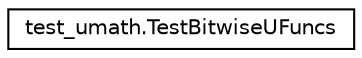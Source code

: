 digraph "Graphical Class Hierarchy"
{
 // LATEX_PDF_SIZE
  edge [fontname="Helvetica",fontsize="10",labelfontname="Helvetica",labelfontsize="10"];
  node [fontname="Helvetica",fontsize="10",shape=record];
  rankdir="LR";
  Node0 [label="test_umath.TestBitwiseUFuncs",height=0.2,width=0.4,color="black", fillcolor="white", style="filled",URL="$classtest__umath_1_1TestBitwiseUFuncs.html",tooltip=" "];
}
